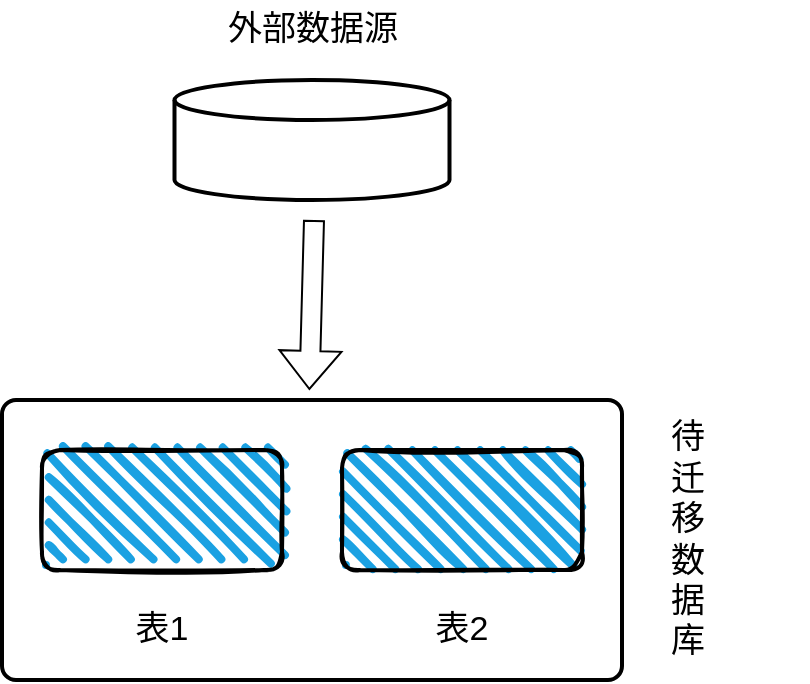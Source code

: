 <mxfile version="26.0.7">
  <diagram name="Page-1" id="c7558073-3199-34d8-9f00-42111426c3f3">
    <mxGraphModel dx="979" dy="756" grid="1" gridSize="10" guides="1" tooltips="1" connect="1" arrows="1" fold="1" page="1" pageScale="1" pageWidth="826" pageHeight="1169" background="none" math="0" shadow="0">
      <root>
        <mxCell id="0" />
        <mxCell id="1" parent="0" />
        <mxCell id="LHXYzgNQTQF4v2ZtKzrn-112" value="" style="rounded=1;whiteSpace=wrap;html=1;absoluteArcSize=1;arcSize=14;strokeWidth=2;" vertex="1" parent="1">
          <mxGeometry x="130" y="320" width="310" height="140" as="geometry" />
        </mxCell>
        <mxCell id="LHXYzgNQTQF4v2ZtKzrn-108" value="" style="rounded=1;whiteSpace=wrap;html=1;strokeWidth=2;fillWeight=4;hachureGap=8;hachureAngle=45;fillColor=#1ba1e2;sketch=1;" vertex="1" parent="1">
          <mxGeometry x="150" y="345" width="120" height="60" as="geometry" />
        </mxCell>
        <mxCell id="LHXYzgNQTQF4v2ZtKzrn-113" value="&lt;font style=&quot;font-size: 17px;&quot;&gt;待&lt;/font&gt;&lt;div&gt;&lt;font style=&quot;font-size: 17px;&quot;&gt;迁&lt;/font&gt;&lt;/div&gt;&lt;div&gt;&lt;font style=&quot;font-size: 17px;&quot;&gt;移&lt;/font&gt;&lt;/div&gt;&lt;div&gt;&lt;font style=&quot;font-size: 17px;&quot;&gt;数&lt;/font&gt;&lt;/div&gt;&lt;div&gt;&lt;font style=&quot;font-size: 17px;&quot;&gt;据&lt;/font&gt;&lt;/div&gt;&lt;div&gt;&lt;font style=&quot;font-size: 17px;&quot;&gt;库&lt;/font&gt;&lt;/div&gt;" style="text;html=1;align=center;verticalAlign=middle;whiteSpace=wrap;rounded=0;strokeWidth=6;" vertex="1" parent="1">
          <mxGeometry x="413" y="375" width="120" height="30" as="geometry" />
        </mxCell>
        <mxCell id="LHXYzgNQTQF4v2ZtKzrn-114" value="&lt;font style=&quot;font-size: 17px;&quot;&gt;表1&lt;/font&gt;" style="text;html=1;align=center;verticalAlign=middle;whiteSpace=wrap;rounded=0;strokeWidth=6;" vertex="1" parent="1">
          <mxGeometry x="150" y="420" width="120" height="30" as="geometry" />
        </mxCell>
        <mxCell id="LHXYzgNQTQF4v2ZtKzrn-115" value="" style="rounded=1;whiteSpace=wrap;html=1;strokeWidth=2;fillWeight=4;hachureGap=8;hachureAngle=45;fillColor=#1ba1e2;sketch=1;" vertex="1" parent="1">
          <mxGeometry x="300" y="345" width="120" height="60" as="geometry" />
        </mxCell>
        <mxCell id="LHXYzgNQTQF4v2ZtKzrn-116" value="&lt;font style=&quot;font-size: 17px;&quot;&gt;表2&lt;/font&gt;" style="text;html=1;align=center;verticalAlign=middle;whiteSpace=wrap;rounded=0;strokeWidth=6;" vertex="1" parent="1">
          <mxGeometry x="300" y="420" width="120" height="30" as="geometry" />
        </mxCell>
        <mxCell id="LHXYzgNQTQF4v2ZtKzrn-121" value="" style="shape=flexArrow;endArrow=classic;html=1;rounded=0;entryX=0.123;entryY=0.004;entryDx=0;entryDy=0;entryPerimeter=0;" edge="1" parent="1">
          <mxGeometry width="50" height="50" relative="1" as="geometry">
            <mxPoint x="286" y="230" as="sourcePoint" />
            <mxPoint x="283.69" y="315" as="targetPoint" />
          </mxGeometry>
        </mxCell>
        <mxCell id="LHXYzgNQTQF4v2ZtKzrn-122" value="" style="strokeWidth=2;html=1;shape=mxgraph.flowchart.database;whiteSpace=wrap;" vertex="1" parent="1">
          <mxGeometry x="216.25" y="160" width="137.5" height="60" as="geometry" />
        </mxCell>
        <mxCell id="LHXYzgNQTQF4v2ZtKzrn-123" value="&lt;font style=&quot;font-size: 17px;&quot;&gt;外部数据源&lt;/font&gt;" style="text;html=1;align=center;verticalAlign=middle;whiteSpace=wrap;rounded=0;strokeWidth=2;" vertex="1" parent="1">
          <mxGeometry x="237.5" y="120" width="95" height="30" as="geometry" />
        </mxCell>
      </root>
    </mxGraphModel>
  </diagram>
</mxfile>
